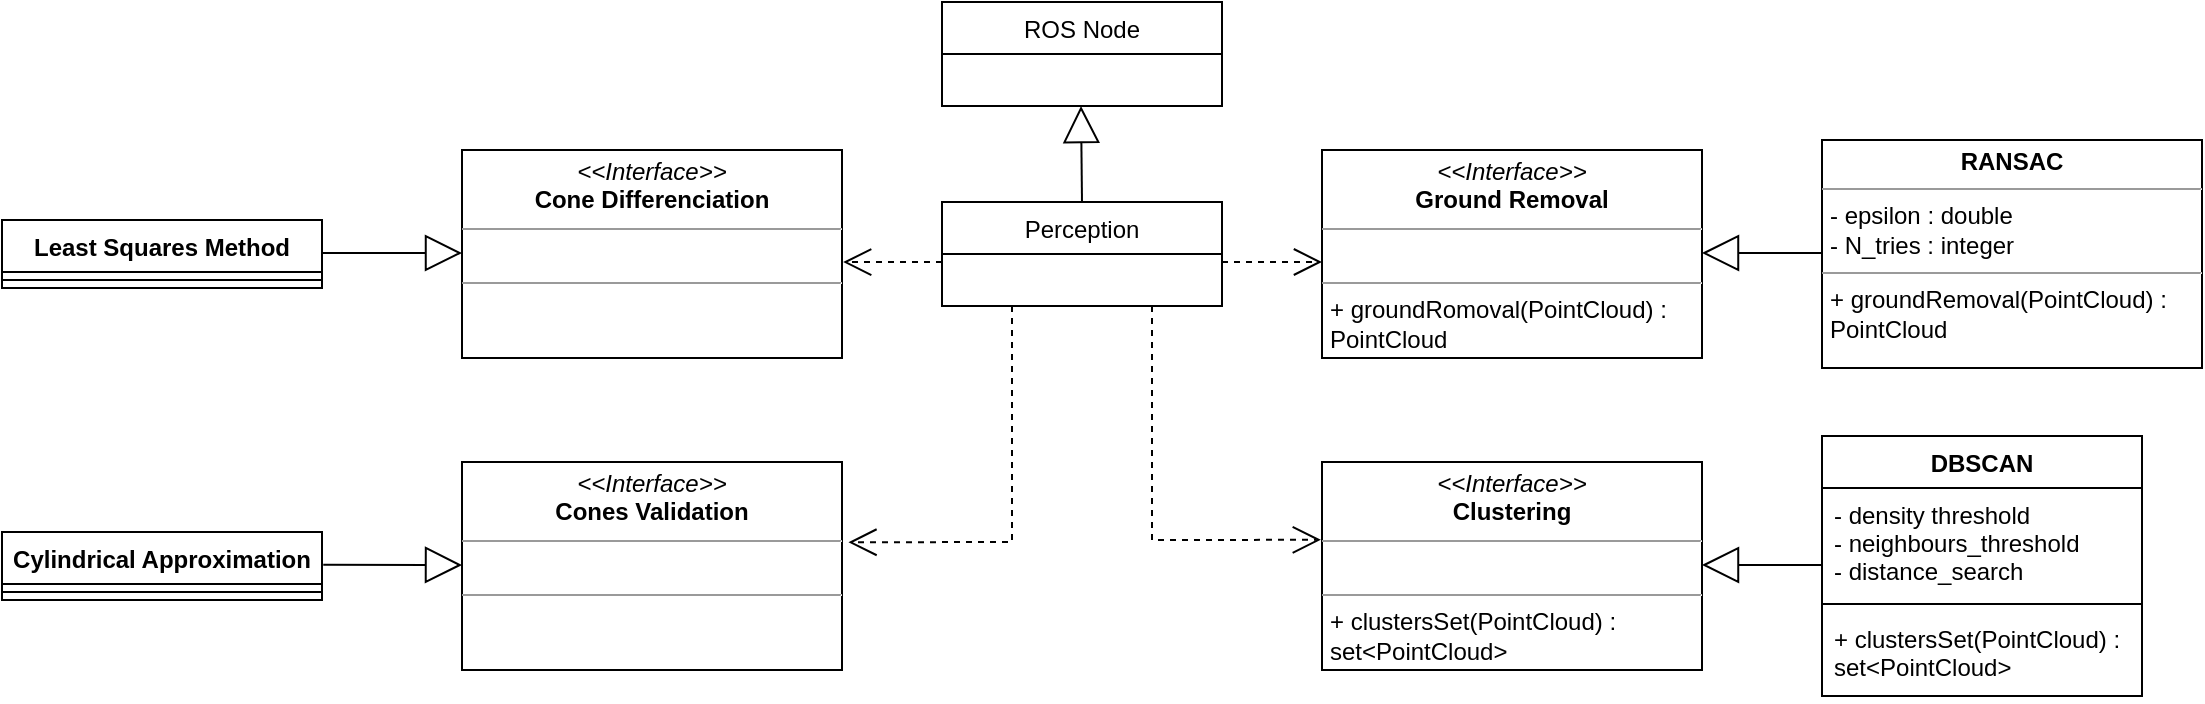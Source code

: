 <mxfile version="20.3.0" type="device"><diagram id="d-5RvVuHrZBJCNinnVzA" name="Page-1"><mxGraphModel dx="1773" dy="593" grid="1" gridSize="10" guides="1" tooltips="1" connect="1" arrows="1" fold="1" page="1" pageScale="1" pageWidth="827" pageHeight="1169" math="0" shadow="0"><root><mxCell id="0"/><mxCell id="1" parent="0"/><mxCell id="L9eCjCMkYvvfudA07gba-1" value="ROS Node" style="swimlane;fontStyle=0;childLayout=stackLayout;horizontal=1;startSize=26;fillColor=none;horizontalStack=0;resizeParent=1;resizeParentMax=0;resizeLast=0;collapsible=1;marginBottom=0;" parent="1" vertex="1"><mxGeometry x="330" y="210" width="140" height="52" as="geometry"/></mxCell><mxCell id="L9eCjCMkYvvfudA07gba-6" value="" style="endArrow=block;endSize=16;endFill=0;html=1;rounded=0;" parent="1" edge="1"><mxGeometry width="160" relative="1" as="geometry"><mxPoint x="400" y="310" as="sourcePoint"/><mxPoint x="399.5" y="262" as="targetPoint"/></mxGeometry></mxCell><mxCell id="L9eCjCMkYvvfudA07gba-8" value="&lt;p style=&quot;margin:0px;margin-top:4px;text-align:center;&quot;&gt;&lt;i&gt;&amp;lt;&amp;lt;Interface&amp;gt;&amp;gt;&lt;/i&gt;&lt;br&gt;&lt;b&gt;Ground Removal&lt;/b&gt;&lt;/p&gt;&lt;hr size=&quot;1&quot;&gt;&lt;p style=&quot;margin:0px;margin-left:4px;&quot;&gt;&lt;br&gt;&lt;/p&gt;&lt;hr size=&quot;1&quot;&gt;&lt;p style=&quot;margin:0px;margin-left:4px;&quot;&gt;+ groundRomoval(PointCloud) :&amp;nbsp;&lt;/p&gt;&lt;p style=&quot;margin:0px;margin-left:4px;&quot;&gt;PointCloud&lt;/p&gt;" style="verticalAlign=top;align=left;overflow=fill;fontSize=12;fontFamily=Helvetica;html=1;" parent="1" vertex="1"><mxGeometry x="520" y="284" width="190" height="104" as="geometry"/></mxCell><mxCell id="L9eCjCMkYvvfudA07gba-10" value="" style="endArrow=block;endSize=16;endFill=0;html=1;rounded=0;" parent="1" edge="1"><mxGeometry width="160" relative="1" as="geometry"><mxPoint x="770" y="335.5" as="sourcePoint"/><mxPoint x="710" y="335.5" as="targetPoint"/></mxGeometry></mxCell><mxCell id="EbdRtrXyug2G_jX3SU8Q-1" value="&lt;p style=&quot;margin:0px;margin-top:4px;text-align:center;&quot;&gt;&lt;i&gt;&amp;lt;&amp;lt;Interface&amp;gt;&amp;gt;&lt;/i&gt;&lt;br&gt;&lt;b&gt;Clustering&lt;/b&gt;&lt;/p&gt;&lt;hr size=&quot;1&quot;&gt;&lt;p style=&quot;margin:0px;margin-left:4px;&quot;&gt;&lt;br&gt;&lt;/p&gt;&lt;hr size=&quot;1&quot;&gt;&lt;p style=&quot;margin:0px;margin-left:4px;&quot;&gt;+ clustersSet(PointCloud) :&amp;nbsp;&lt;/p&gt;&lt;p style=&quot;margin:0px;margin-left:4px;&quot;&gt;set&amp;lt;PointCloud&amp;gt;&lt;/p&gt;" style="verticalAlign=top;align=left;overflow=fill;fontSize=12;fontFamily=Helvetica;html=1;" parent="1" vertex="1"><mxGeometry x="520" y="440" width="190" height="104" as="geometry"/></mxCell><mxCell id="EbdRtrXyug2G_jX3SU8Q-3" value="" style="endArrow=block;endSize=16;endFill=0;html=1;rounded=0;" parent="1" edge="1"><mxGeometry width="160" relative="1" as="geometry"><mxPoint x="770" y="491.5" as="sourcePoint"/><mxPoint x="710" y="491.5" as="targetPoint"/></mxGeometry></mxCell><mxCell id="EbdRtrXyug2G_jX3SU8Q-4" value="DBSCAN" style="swimlane;fontStyle=1;align=center;verticalAlign=top;childLayout=stackLayout;horizontal=1;startSize=26;horizontalStack=0;resizeParent=1;resizeParentMax=0;resizeLast=0;collapsible=1;marginBottom=0;" parent="1" vertex="1"><mxGeometry x="770" y="427" width="160" height="130" as="geometry"/></mxCell><mxCell id="EbdRtrXyug2G_jX3SU8Q-5" value="- density threshold&#10;- neighbours_threshold&#10;- distance_search" style="text;strokeColor=none;fillColor=none;align=left;verticalAlign=top;spacingLeft=4;spacingRight=4;overflow=hidden;rotatable=0;points=[[0,0.5],[1,0.5]];portConstraint=eastwest;" parent="EbdRtrXyug2G_jX3SU8Q-4" vertex="1"><mxGeometry y="26" width="160" height="54" as="geometry"/></mxCell><mxCell id="EbdRtrXyug2G_jX3SU8Q-6" value="" style="line;strokeWidth=1;fillColor=none;align=left;verticalAlign=middle;spacingTop=-1;spacingLeft=3;spacingRight=3;rotatable=0;labelPosition=right;points=[];portConstraint=eastwest;strokeColor=inherit;" parent="EbdRtrXyug2G_jX3SU8Q-4" vertex="1"><mxGeometry y="80" width="160" height="8" as="geometry"/></mxCell><mxCell id="EbdRtrXyug2G_jX3SU8Q-7" value="+ clustersSet(PointCloud) :&#10;set&lt;PointCloud&gt;" style="text;strokeColor=none;fillColor=none;align=left;verticalAlign=top;spacingLeft=4;spacingRight=4;overflow=hidden;rotatable=0;points=[[0,0.5],[1,0.5]];portConstraint=eastwest;" parent="EbdRtrXyug2G_jX3SU8Q-4" vertex="1"><mxGeometry y="88" width="160" height="42" as="geometry"/></mxCell><mxCell id="EbdRtrXyug2G_jX3SU8Q-8" value="&lt;p style=&quot;margin:0px;margin-top:4px;text-align:center;&quot;&gt;&lt;i&gt;&amp;lt;&amp;lt;Interface&amp;gt;&amp;gt;&lt;/i&gt;&lt;br&gt;&lt;b&gt;Cones Validation&lt;/b&gt;&lt;/p&gt;&lt;hr size=&quot;1&quot;&gt;&lt;p style=&quot;margin:0px;margin-left:4px;&quot;&gt;&lt;br&gt;&lt;/p&gt;&lt;hr size=&quot;1&quot;&gt;&lt;p style=&quot;margin:0px;margin-left:4px;&quot;&gt;&lt;br&gt;&lt;/p&gt;" style="verticalAlign=top;align=left;overflow=fill;fontSize=12;fontFamily=Helvetica;html=1;" parent="1" vertex="1"><mxGeometry x="90" y="440" width="190" height="104" as="geometry"/></mxCell><mxCell id="EbdRtrXyug2G_jX3SU8Q-10" value="&lt;p style=&quot;margin:0px;margin-top:4px;text-align:center;&quot;&gt;&lt;i&gt;&amp;lt;&amp;lt;Interface&amp;gt;&amp;gt;&lt;/i&gt;&lt;br&gt;&lt;b&gt;Cone Differenciation&lt;/b&gt;&lt;/p&gt;&lt;hr size=&quot;1&quot;&gt;&lt;p style=&quot;margin:0px;margin-left:4px;&quot;&gt;&lt;br&gt;&lt;/p&gt;&lt;hr size=&quot;1&quot;&gt;&lt;p style=&quot;margin:0px;margin-left:4px;&quot;&gt;&lt;br&gt;&lt;/p&gt;" style="verticalAlign=top;align=left;overflow=fill;fontSize=12;fontFamily=Helvetica;html=1;" parent="1" vertex="1"><mxGeometry x="90" y="284" width="190" height="104" as="geometry"/></mxCell><mxCell id="EbdRtrXyug2G_jX3SU8Q-12" value="" style="endArrow=block;endSize=16;endFill=0;html=1;rounded=0;" parent="1" edge="1"><mxGeometry width="160" relative="1" as="geometry"><mxPoint x="20" y="335.5" as="sourcePoint"/><mxPoint x="90" y="335.5" as="targetPoint"/></mxGeometry></mxCell><mxCell id="EbdRtrXyug2G_jX3SU8Q-14" value="Cylindrical Approximation" style="swimlane;fontStyle=1;align=center;verticalAlign=top;childLayout=stackLayout;horizontal=1;startSize=26;horizontalStack=0;resizeParent=1;resizeParentMax=0;resizeLast=0;collapsible=1;marginBottom=0;" parent="1" vertex="1"><mxGeometry x="-140" y="475" width="160" height="34" as="geometry"/></mxCell><mxCell id="EbdRtrXyug2G_jX3SU8Q-16" value="" style="line;strokeWidth=1;fillColor=none;align=left;verticalAlign=middle;spacingTop=-1;spacingLeft=3;spacingRight=3;rotatable=0;labelPosition=right;points=[];portConstraint=eastwest;strokeColor=inherit;" parent="EbdRtrXyug2G_jX3SU8Q-14" vertex="1"><mxGeometry y="26" width="160" height="8" as="geometry"/></mxCell><mxCell id="EbdRtrXyug2G_jX3SU8Q-18" value="" style="endArrow=block;endSize=16;endFill=0;html=1;rounded=0;exitX=1.004;exitY=0.629;exitDx=0;exitDy=0;exitPerimeter=0;" parent="1" edge="1"><mxGeometry width="160" relative="1" as="geometry"><mxPoint x="20.64" y="491.354" as="sourcePoint"/><mxPoint x="90" y="491.5" as="targetPoint"/></mxGeometry></mxCell><mxCell id="EbdRtrXyug2G_jX3SU8Q-19" value="Least Squares Method" style="swimlane;fontStyle=1;align=center;verticalAlign=top;childLayout=stackLayout;horizontal=1;startSize=26;horizontalStack=0;resizeParent=1;resizeParentMax=0;resizeLast=0;collapsible=1;marginBottom=0;" parent="1" vertex="1"><mxGeometry x="-140" y="319" width="160" height="34" as="geometry"/></mxCell><mxCell id="EbdRtrXyug2G_jX3SU8Q-21" value="" style="line;strokeWidth=1;fillColor=none;align=left;verticalAlign=middle;spacingTop=-1;spacingLeft=3;spacingRight=3;rotatable=0;labelPosition=right;points=[];portConstraint=eastwest;strokeColor=inherit;" parent="EbdRtrXyug2G_jX3SU8Q-19" vertex="1"><mxGeometry y="26" width="160" height="8" as="geometry"/></mxCell><mxCell id="EbdRtrXyug2G_jX3SU8Q-23" value="" style="endArrow=open;endSize=12;dashed=1;html=1;rounded=0;" parent="1" edge="1"><mxGeometry width="160" relative="1" as="geometry"><mxPoint x="470" y="340" as="sourcePoint"/><mxPoint x="520" y="340" as="targetPoint"/></mxGeometry></mxCell><mxCell id="EbdRtrXyug2G_jX3SU8Q-24" value="" style="endArrow=open;endSize=12;dashed=1;html=1;rounded=0;entryX=-0.003;entryY=0.374;entryDx=0;entryDy=0;entryPerimeter=0;exitX=0.75;exitY=1;exitDx=0;exitDy=0;" parent="1" source="OQW__5L_LyhEKPCtQpmy-8" target="EbdRtrXyug2G_jX3SU8Q-1" edge="1"><mxGeometry width="160" relative="1" as="geometry"><mxPoint x="450" y="360" as="sourcePoint"/><mxPoint x="510" y="480" as="targetPoint"/><Array as="points"><mxPoint x="435" y="479"/></Array></mxGeometry></mxCell><mxCell id="EbdRtrXyug2G_jX3SU8Q-25" value="" style="endArrow=open;endSize=12;dashed=1;html=1;rounded=0;entryX=1.017;entryY=0.386;entryDx=0;entryDy=0;entryPerimeter=0;exitX=0.25;exitY=1;exitDx=0;exitDy=0;" parent="1" source="OQW__5L_LyhEKPCtQpmy-8" target="EbdRtrXyug2G_jX3SU8Q-8" edge="1"><mxGeometry width="160" relative="1" as="geometry"><mxPoint x="350" y="360" as="sourcePoint"/><mxPoint x="290" y="480" as="targetPoint"/><Array as="points"><mxPoint x="365" y="480"/></Array></mxGeometry></mxCell><mxCell id="EbdRtrXyug2G_jX3SU8Q-26" value="" style="endArrow=open;endSize=12;dashed=1;html=1;rounded=0;entryX=1.003;entryY=0.539;entryDx=0;entryDy=0;entryPerimeter=0;" parent="1" target="EbdRtrXyug2G_jX3SU8Q-10" edge="1"><mxGeometry width="160" relative="1" as="geometry"><mxPoint x="330" y="340" as="sourcePoint"/><mxPoint x="250" y="340" as="targetPoint"/></mxGeometry></mxCell><mxCell id="OQW__5L_LyhEKPCtQpmy-7" value="&lt;p style=&quot;margin:0px;margin-top:4px;text-align:center;&quot;&gt;&lt;b&gt;RANSAC&lt;/b&gt;&lt;/p&gt;&lt;hr size=&quot;1&quot;&gt;&lt;p style=&quot;margin:0px;margin-left:4px;&quot;&gt;- epsilon : double&lt;br&gt;- N_tries : integer&lt;/p&gt;&lt;hr size=&quot;1&quot;&gt;&lt;p style=&quot;margin:0px;margin-left:4px;&quot;&gt;+ groundRemoval(PointCloud) :&amp;nbsp;&lt;/p&gt;&lt;p style=&quot;margin:0px;margin-left:4px;&quot;&gt;PointCloud&lt;/p&gt;" style="verticalAlign=top;align=left;overflow=fill;fontSize=12;fontFamily=Helvetica;html=1;" parent="1" vertex="1"><mxGeometry x="770" y="279" width="190" height="114" as="geometry"/></mxCell><mxCell id="OQW__5L_LyhEKPCtQpmy-8" value="Perception" style="swimlane;fontStyle=0;childLayout=stackLayout;horizontal=1;startSize=26;fillColor=none;horizontalStack=0;resizeParent=1;resizeParentMax=0;resizeLast=0;collapsible=1;marginBottom=0;" parent="1" vertex="1"><mxGeometry x="330" y="310" width="140" height="52" as="geometry"/></mxCell></root></mxGraphModel></diagram></mxfile>